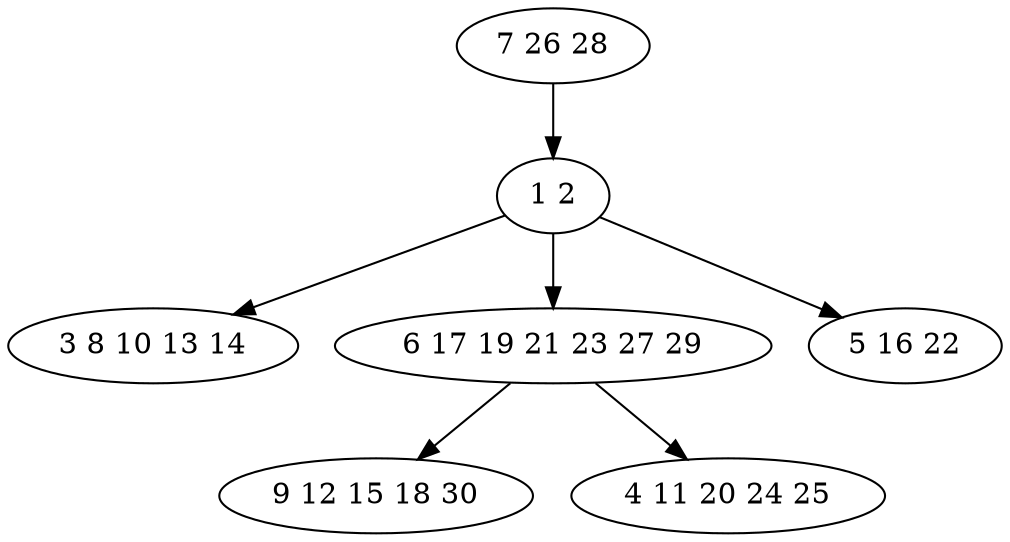 digraph true_tree {
	"0" -> "1"
	"1" -> "2"
	"1" -> "3"
	"3" -> "4"
	"3" -> "5"
	"1" -> "6"
	"0" [label="7 26 28"];
	"1" [label="1 2"];
	"2" [label="3 8 10 13 14"];
	"3" [label="6 17 19 21 23 27 29"];
	"4" [label="9 12 15 18 30"];
	"5" [label="4 11 20 24 25"];
	"6" [label="5 16 22"];
}

